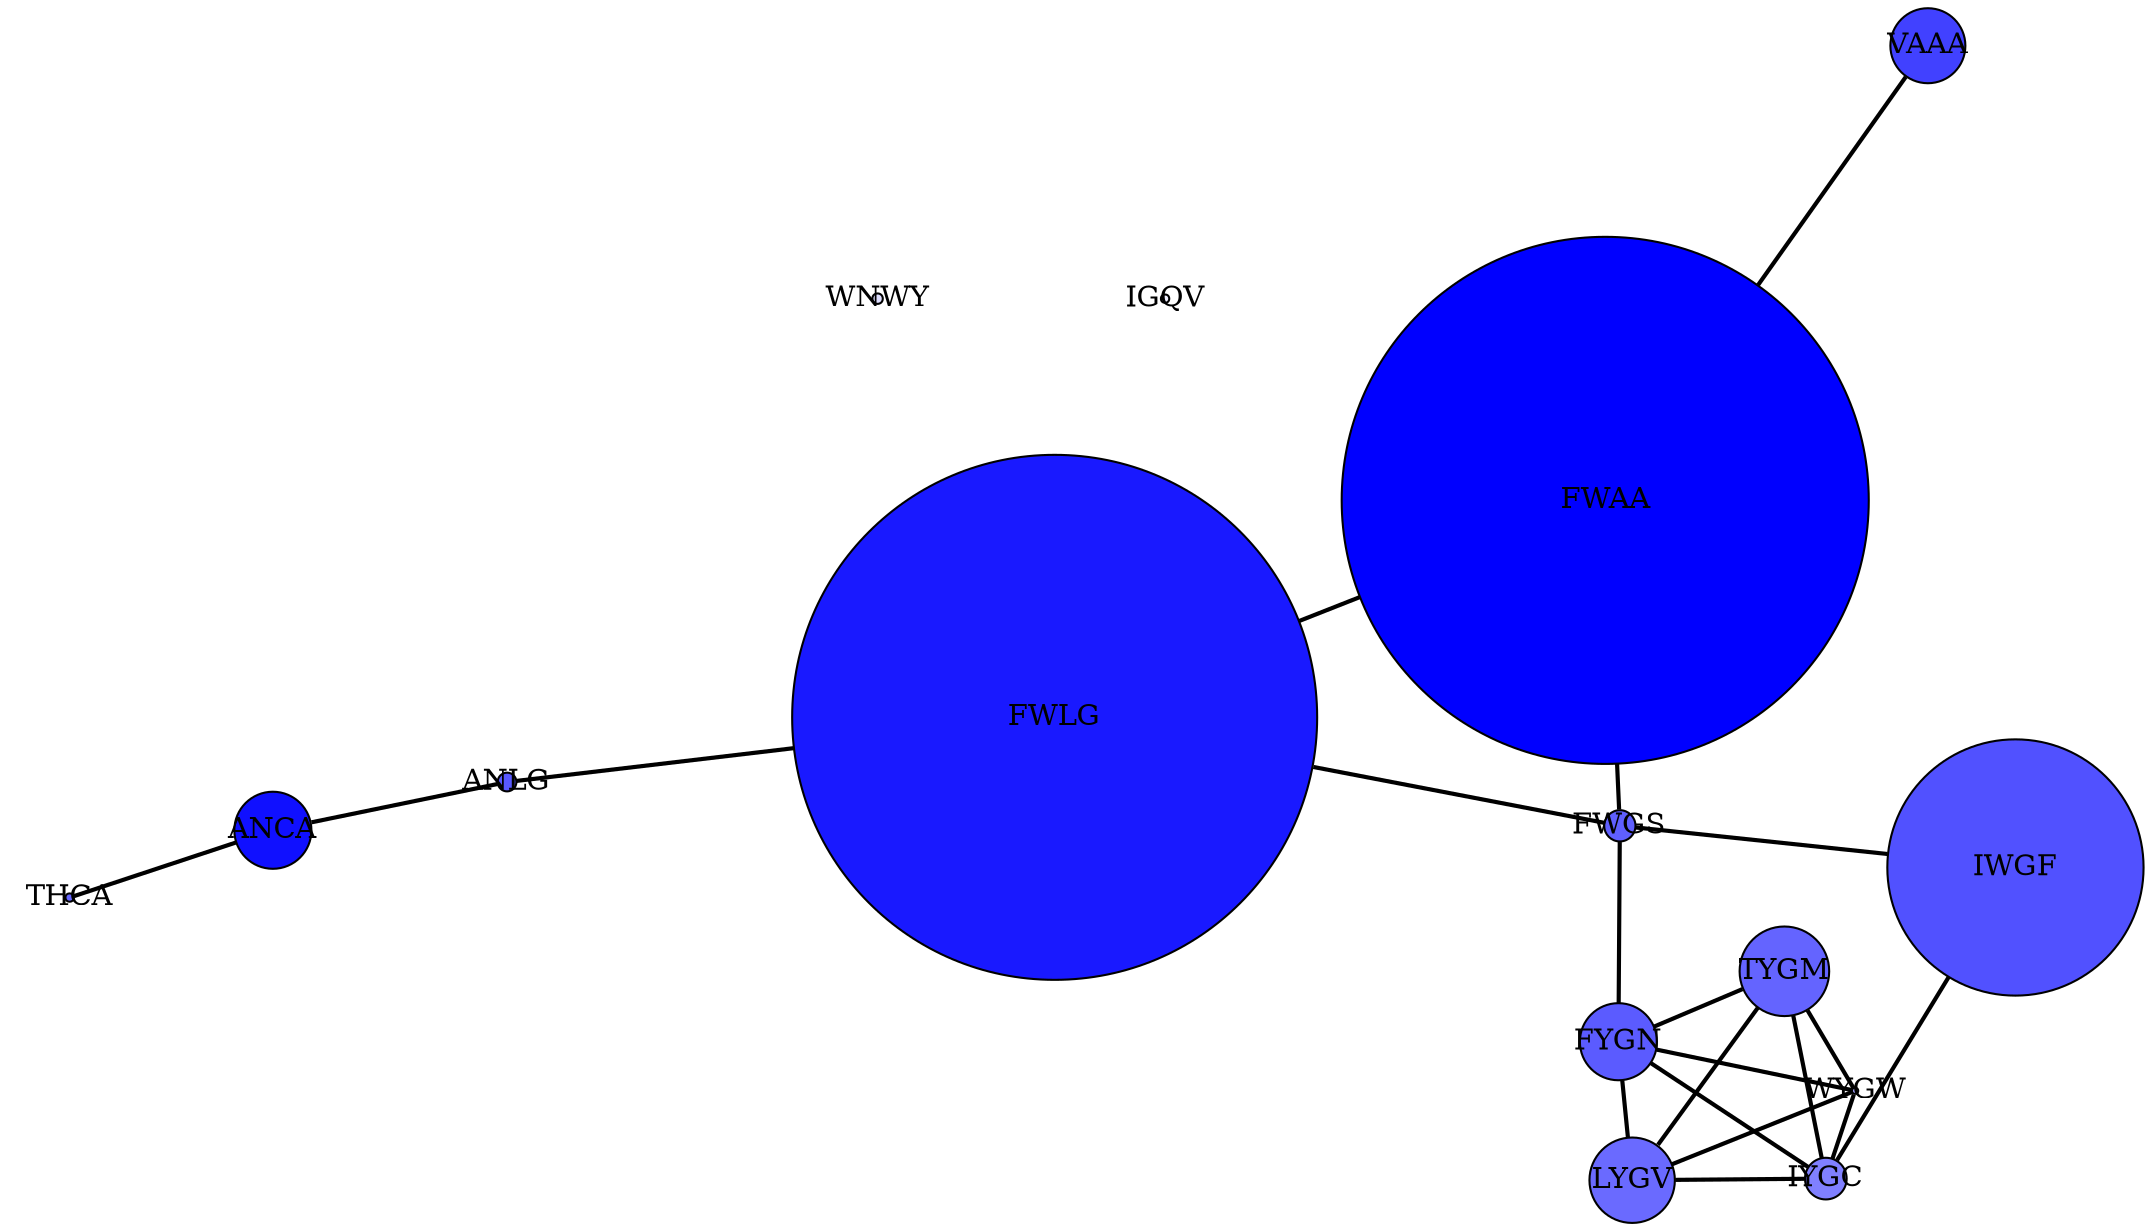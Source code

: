 strict graph{
	layout=fdp
	node [shape=circle]
	FYGN [fillcolor="0.666666666667,0.642125075947,1", color=black, style="filled,rounded", fixedsize=shape, width=0.50982816];
	FWGS [fillcolor="0.666666666667,0.625756201143,1", color=black, style="filled,rounded", fixedsize=shape, width=0.21069608];
	IYGC [fillcolor="0.666666666667,0.497964247029,1", color=black, style="filled,rounded", fixedsize=shape, width=0.27110272];
	FWLG [fillcolor="0.666666666667,0.901808056689,1", color=black, style="filled,rounded", fixedsize=shape, width=3.5030516];
	VAAA [fillcolor="0.666666666667,0.743019350014,1", color=black, style="filled,rounded", fixedsize=shape, width=0.50505432];
	TYGM [fillcolor="0.666666666667,0.606103178641,1", color=black, style="filled,rounded", fixedsize=shape, width=0.59847768];
	LYGV [fillcolor="0.666666666667,0.582185633913,1", color=black, style="filled,rounded", fixedsize=shape, width=0.57127];
	IWGF [fillcolor="0.666666666667,0.681718887049,1", color=black, style="filled,rounded", fixedsize=shape, width=1.70256184];
	ANCA [fillcolor="0.666666666667,0.936695584051,1", color=black, style="filled,rounded", fixedsize=shape, width=0.51138672];
	THCA [fillcolor="0.666666666667,0.604812362309,1", color=black, style="filled,rounded", fixedsize=shape, width=0.05838536];
	WYGW [fillcolor="0.666666666667,0.350919034084,1", color=black, style="filled,rounded", fixedsize=shape, width=0.03791048];
	ANLG [fillcolor="0.666666666667,0.655900004307,1", color=black, style="filled,rounded", fixedsize=shape, width=0.13115448];
	IGQV [fillcolor="0.666666666667,0.0647817471514,1", color=black, style="filled,rounded", fixedsize=shape, width=0.0493492];
	FWAA [fillcolor="0.666666666667,1,1", color=black, style="filled,rounded", fixedsize=shape, width=3.51136384];
	WNWY [fillcolor="0.666666666667,0.130573612586,1", color=black, style="filled,rounded", fixedsize=shape, width=0.06627376];
	FWGS--FYGN [style=bold, color=black];
	IYGC--FYGN [style=bold, color=black];
	FWLG--FWGS [style=bold, color=black];
	TYGM--FYGN [style=bold, color=black];
	TYGM--IYGC [style=bold, color=black];
	LYGV--FYGN [style=bold, color=black];
	LYGV--IYGC [style=bold, color=black];
	LYGV--TYGM [style=bold, color=black];
	IWGF--FWGS [style=bold, color=black];
	IWGF--IYGC [style=bold, color=black];
	THCA--ANCA [style=bold, color=black];
	WYGW--FYGN [style=bold, color=black];
	WYGW--IYGC [style=bold, color=black];
	WYGW--TYGM [style=bold, color=black];
	WYGW--LYGV [style=bold, color=black];
	ANLG--FWLG [style=bold, color=black];
	ANLG--ANCA [style=bold, color=black];
	FWAA--FWGS [style=bold, color=black];
	FWAA--FWLG [style=bold, color=black];
	FWAA--VAAA [style=bold, color=black];
}

